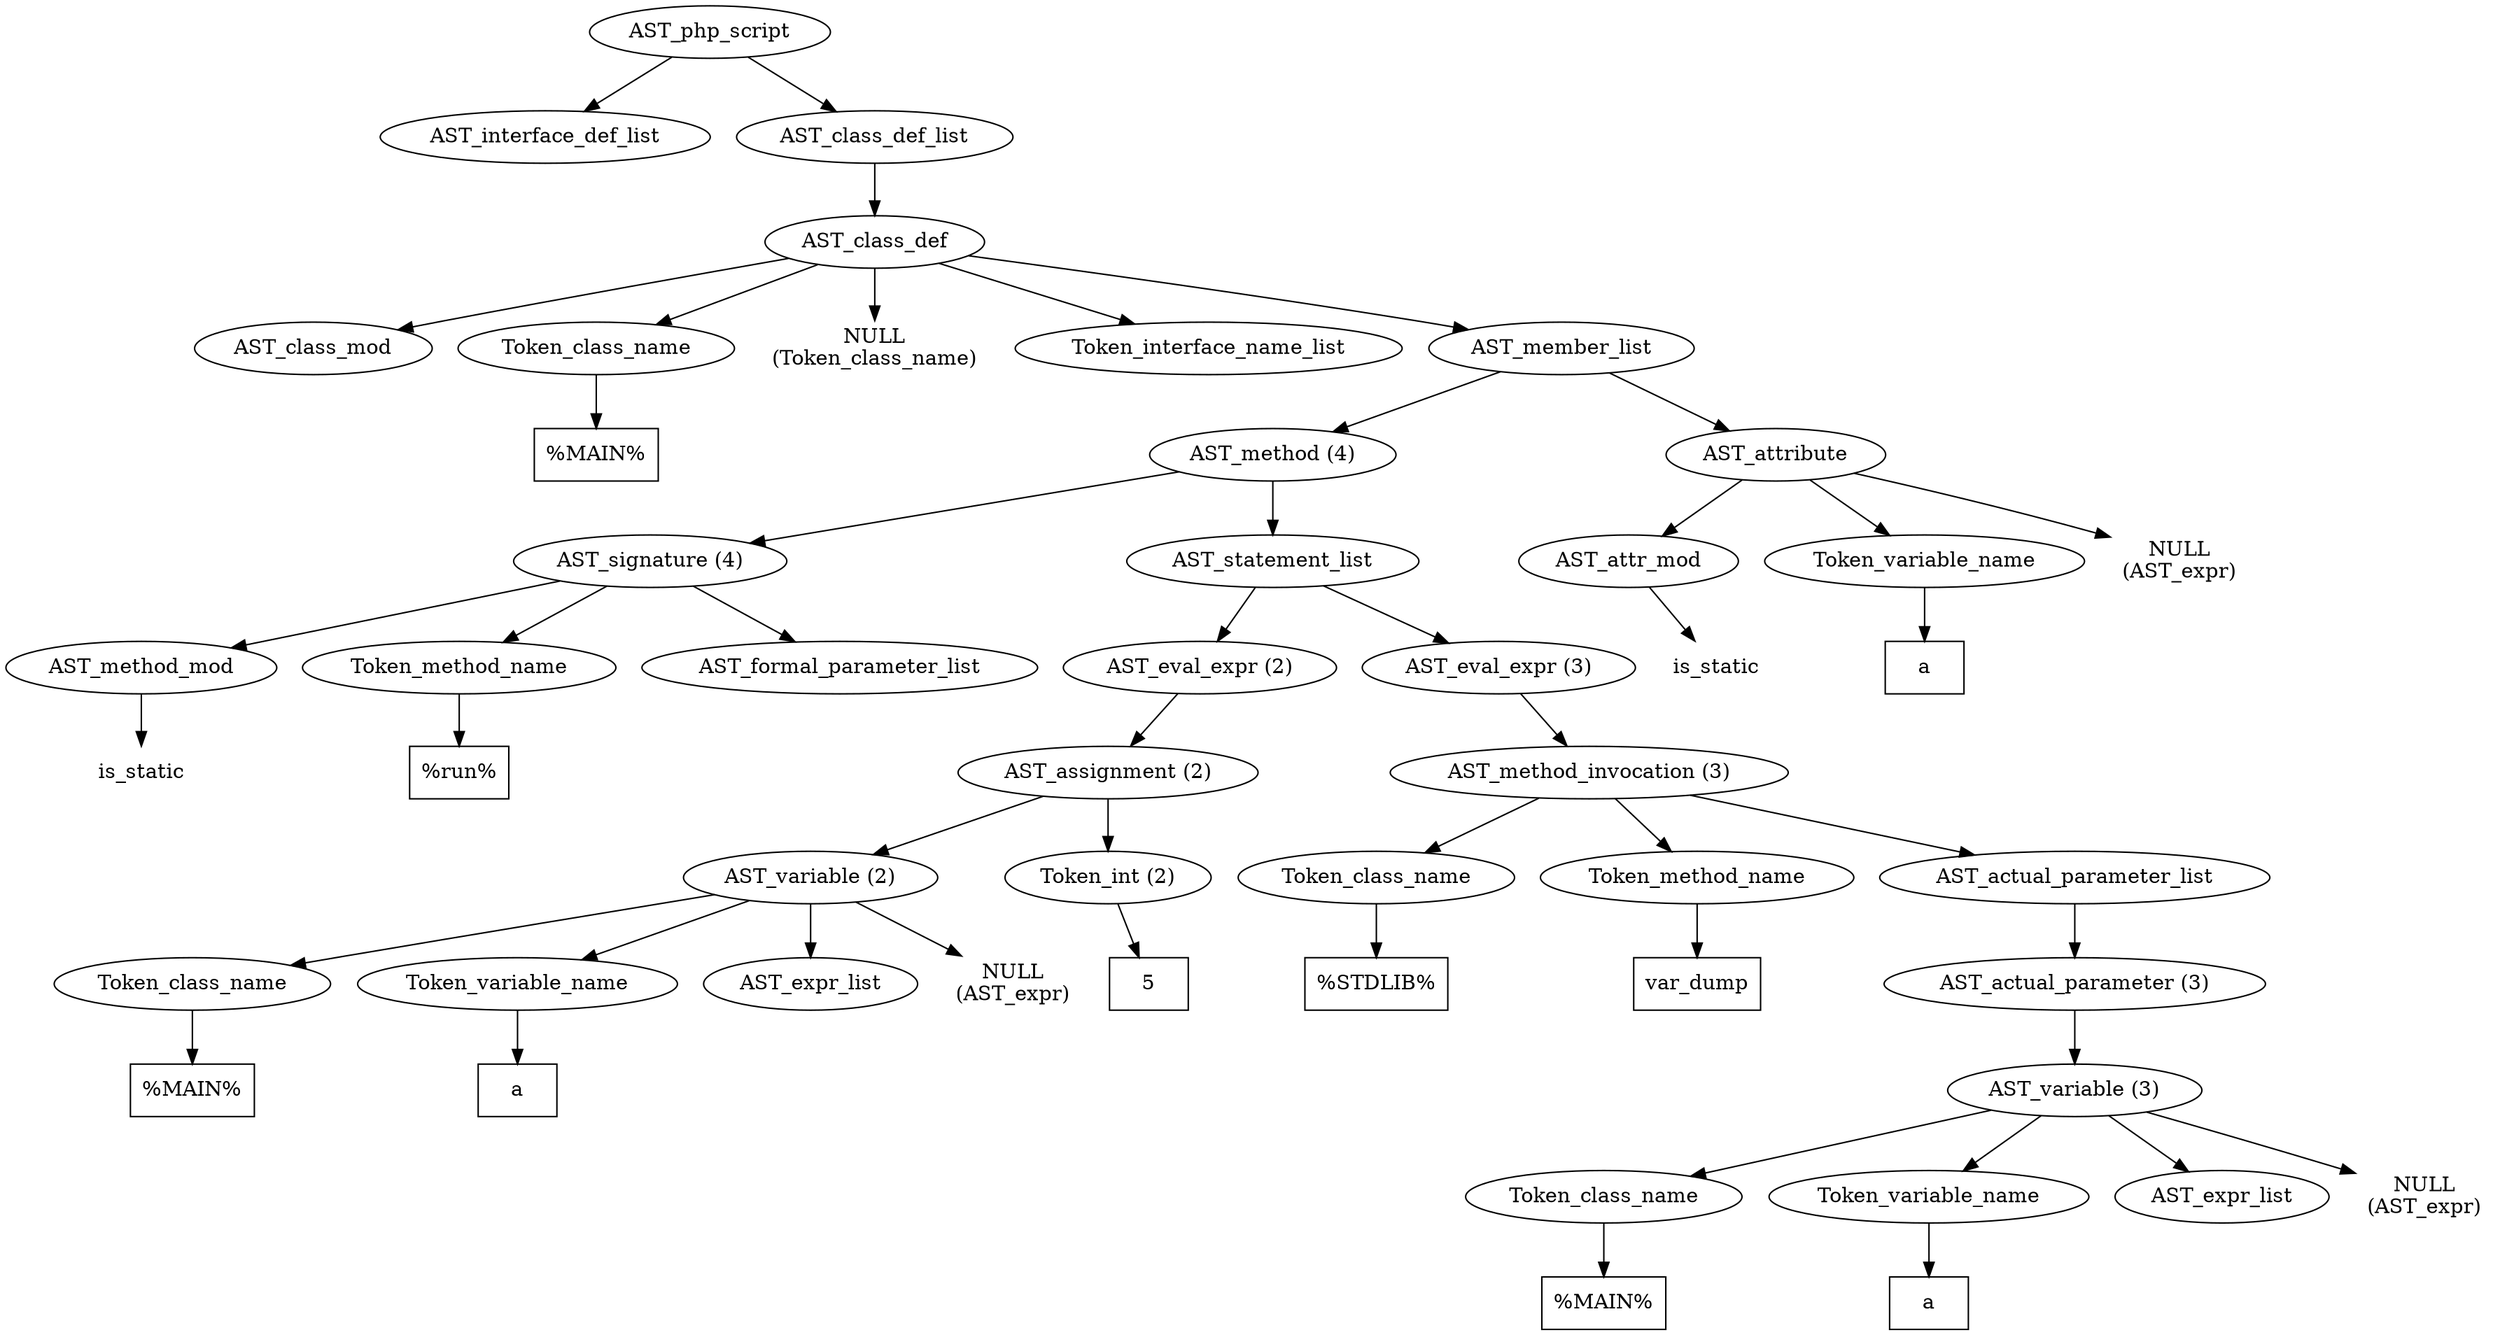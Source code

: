 /*
 * AST in dot format generated by phc -- the PHP compiler
 */

digraph AST {
node_0 [label="AST_php_script"];
node_1 [label="AST_interface_def_list"];
node_2 [label="AST_class_def_list"];
node_3 [label="AST_class_def"];
node_4 [label="AST_class_mod"];
node_5 [label="Token_class_name"];
node_6 [label="%MAIN%", shape=box]
node_5 -> node_6;
node_7 [label="NULL\n(Token_class_name)", shape=plaintext]
node_8 [label="Token_interface_name_list"];
node_9 [label="AST_member_list"];
node_10 [label="AST_method (4)"];
node_11 [label="AST_signature (4)"];
node_12 [label="AST_method_mod"];
node_13 [label="is_static", shape=plaintext]
node_12 -> node_13;
node_14 [label="Token_method_name"];
node_15 [label="%run%", shape=box]
node_14 -> node_15;
node_16 [label="AST_formal_parameter_list"];
node_11 -> node_16;
node_11 -> node_14;
node_11 -> node_12;
node_17 [label="AST_statement_list"];
node_18 [label="AST_eval_expr (2)"];
node_19 [label="AST_assignment (2)"];
node_20 [label="AST_variable (2)"];
node_21 [label="Token_class_name"];
node_22 [label="%MAIN%", shape=box]
node_21 -> node_22;
node_23 [label="Token_variable_name"];
node_24 [label="a", shape=box]
node_23 -> node_24;
node_25 [label="AST_expr_list"];
node_26 [label="NULL\n(AST_expr)", shape=plaintext]
node_20 -> node_26;
node_20 -> node_25;
node_20 -> node_23;
node_20 -> node_21;
node_27 [label="Token_int (2)"];
node_28 [label="5", shape=box]
node_27 -> node_28;
node_19 -> node_27;
node_19 -> node_20;
node_18 -> node_19;
node_29 [label="AST_eval_expr (3)"];
node_30 [label="AST_method_invocation (3)"];
node_31 [label="Token_class_name"];
node_32 [label="%STDLIB%", shape=box]
node_31 -> node_32;
node_33 [label="Token_method_name"];
node_34 [label="var_dump", shape=box]
node_33 -> node_34;
node_35 [label="AST_actual_parameter_list"];
node_36 [label="AST_actual_parameter (3)"];
node_37 [label="AST_variable (3)"];
node_38 [label="Token_class_name"];
node_39 [label="%MAIN%", shape=box]
node_38 -> node_39;
node_40 [label="Token_variable_name"];
node_41 [label="a", shape=box]
node_40 -> node_41;
node_42 [label="AST_expr_list"];
node_43 [label="NULL\n(AST_expr)", shape=plaintext]
node_37 -> node_43;
node_37 -> node_42;
node_37 -> node_40;
node_37 -> node_38;
node_36 -> node_37;
node_35 -> node_36;
node_30 -> node_35;
node_30 -> node_33;
node_30 -> node_31;
node_29 -> node_30;
node_17 -> node_29;
node_17 -> node_18;
node_10 -> node_17;
node_10 -> node_11;
node_44 [label="AST_attribute"];
node_45 [label="AST_attr_mod"];
node_46 [label="is_static", shape=plaintext]
node_45 -> node_46;
node_47 [label="Token_variable_name"];
node_48 [label="a", shape=box]
node_47 -> node_48;
node_49 [label="NULL\n(AST_expr)", shape=plaintext]
node_44 -> node_49;
node_44 -> node_47;
node_44 -> node_45;
node_9 -> node_44;
node_9 -> node_10;
node_3 -> node_9;
node_3 -> node_8;
node_3 -> node_7;
node_3 -> node_5;
node_3 -> node_4;
node_2 -> node_3;
node_0 -> node_2;
node_0 -> node_1;
}
